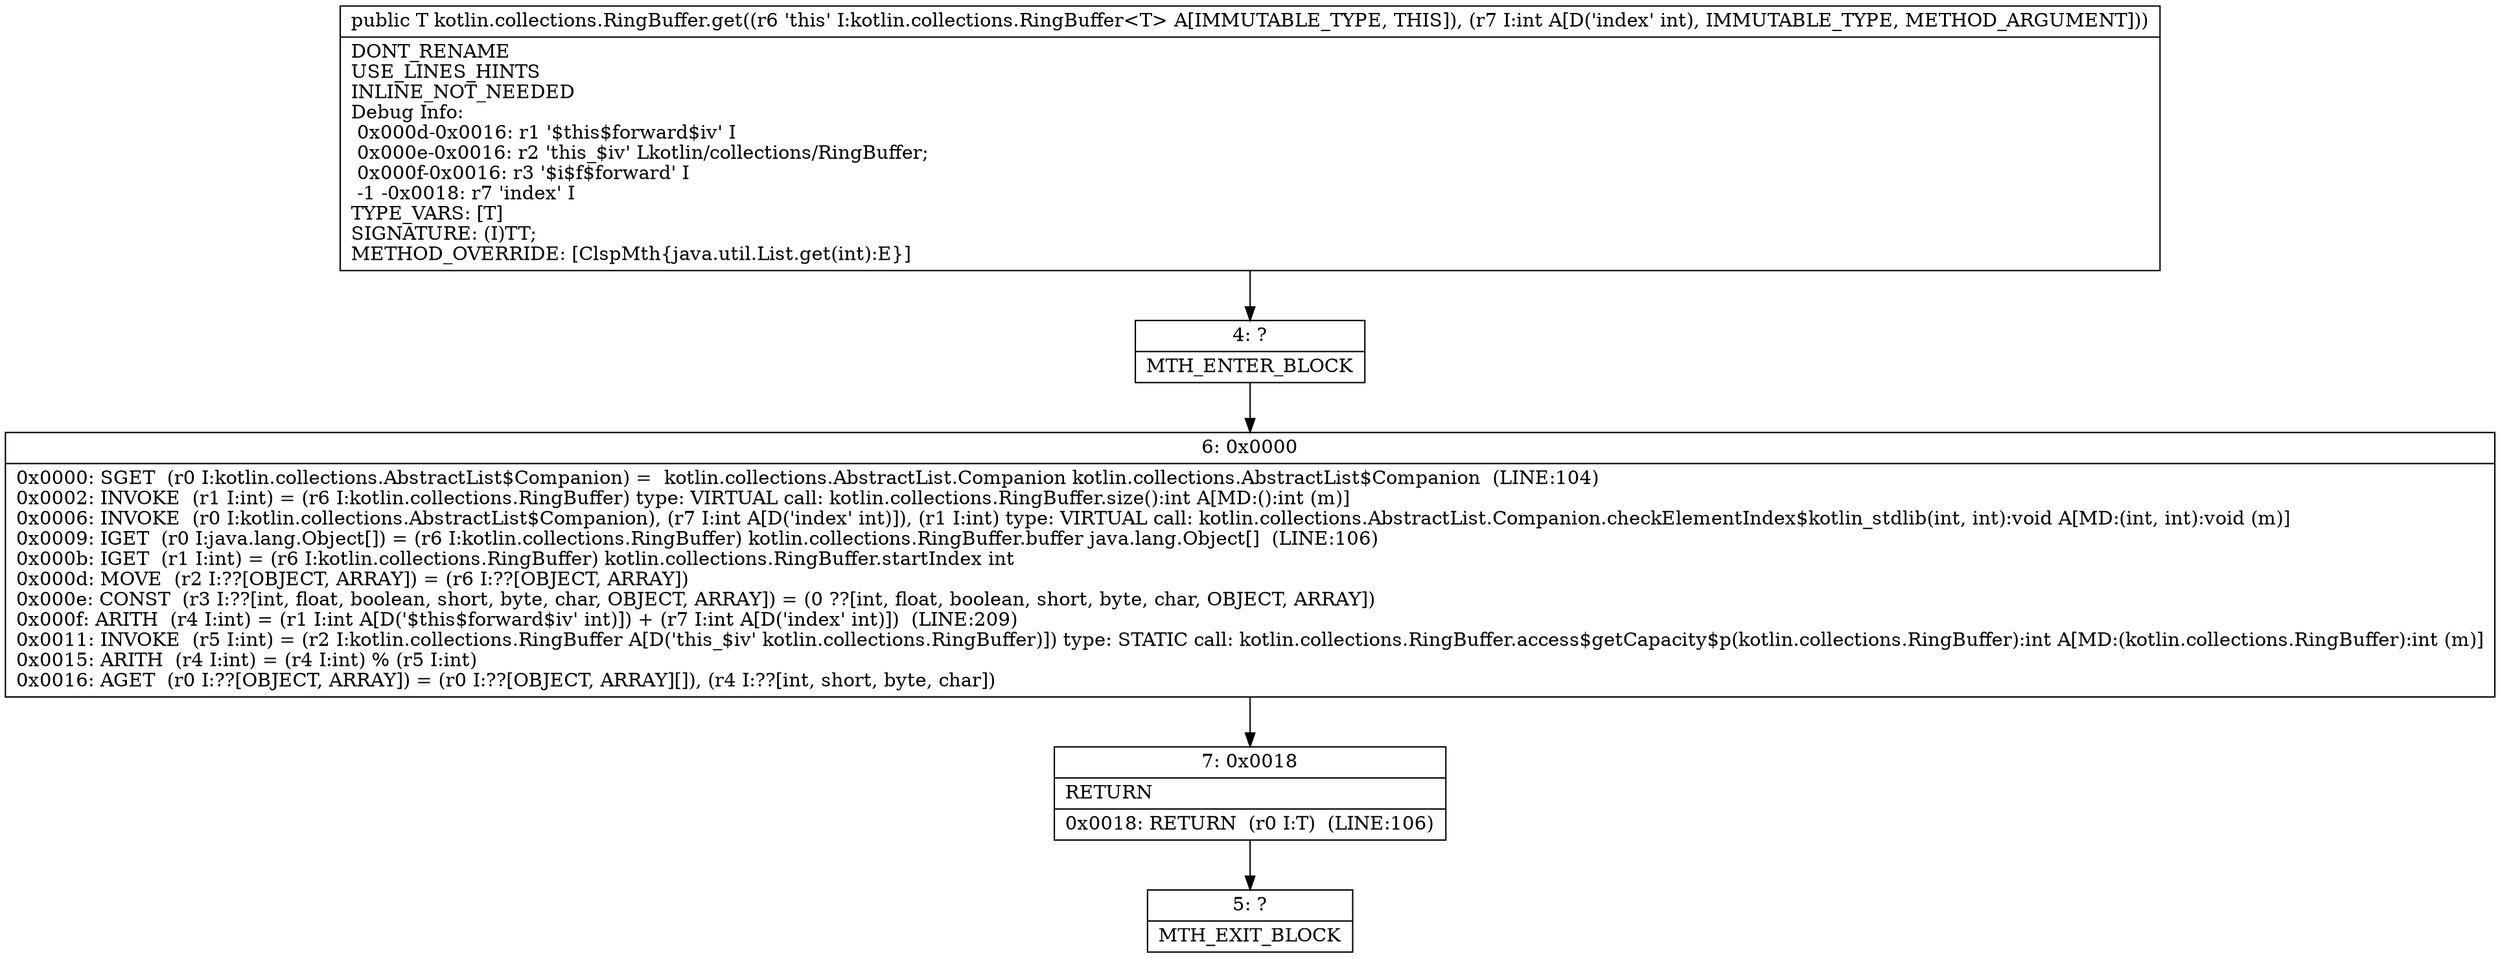 digraph "CFG forkotlin.collections.RingBuffer.get(I)Ljava\/lang\/Object;" {
Node_4 [shape=record,label="{4\:\ ?|MTH_ENTER_BLOCK\l}"];
Node_6 [shape=record,label="{6\:\ 0x0000|0x0000: SGET  (r0 I:kotlin.collections.AbstractList$Companion) =  kotlin.collections.AbstractList.Companion kotlin.collections.AbstractList$Companion  (LINE:104)\l0x0002: INVOKE  (r1 I:int) = (r6 I:kotlin.collections.RingBuffer) type: VIRTUAL call: kotlin.collections.RingBuffer.size():int A[MD:():int (m)]\l0x0006: INVOKE  (r0 I:kotlin.collections.AbstractList$Companion), (r7 I:int A[D('index' int)]), (r1 I:int) type: VIRTUAL call: kotlin.collections.AbstractList.Companion.checkElementIndex$kotlin_stdlib(int, int):void A[MD:(int, int):void (m)]\l0x0009: IGET  (r0 I:java.lang.Object[]) = (r6 I:kotlin.collections.RingBuffer) kotlin.collections.RingBuffer.buffer java.lang.Object[]  (LINE:106)\l0x000b: IGET  (r1 I:int) = (r6 I:kotlin.collections.RingBuffer) kotlin.collections.RingBuffer.startIndex int \l0x000d: MOVE  (r2 I:??[OBJECT, ARRAY]) = (r6 I:??[OBJECT, ARRAY]) \l0x000e: CONST  (r3 I:??[int, float, boolean, short, byte, char, OBJECT, ARRAY]) = (0 ??[int, float, boolean, short, byte, char, OBJECT, ARRAY]) \l0x000f: ARITH  (r4 I:int) = (r1 I:int A[D('$this$forward$iv' int)]) + (r7 I:int A[D('index' int)])  (LINE:209)\l0x0011: INVOKE  (r5 I:int) = (r2 I:kotlin.collections.RingBuffer A[D('this_$iv' kotlin.collections.RingBuffer)]) type: STATIC call: kotlin.collections.RingBuffer.access$getCapacity$p(kotlin.collections.RingBuffer):int A[MD:(kotlin.collections.RingBuffer):int (m)]\l0x0015: ARITH  (r4 I:int) = (r4 I:int) % (r5 I:int) \l0x0016: AGET  (r0 I:??[OBJECT, ARRAY]) = (r0 I:??[OBJECT, ARRAY][]), (r4 I:??[int, short, byte, char]) \l}"];
Node_7 [shape=record,label="{7\:\ 0x0018|RETURN\l|0x0018: RETURN  (r0 I:T)  (LINE:106)\l}"];
Node_5 [shape=record,label="{5\:\ ?|MTH_EXIT_BLOCK\l}"];
MethodNode[shape=record,label="{public T kotlin.collections.RingBuffer.get((r6 'this' I:kotlin.collections.RingBuffer\<T\> A[IMMUTABLE_TYPE, THIS]), (r7 I:int A[D('index' int), IMMUTABLE_TYPE, METHOD_ARGUMENT]))  | DONT_RENAME\lUSE_LINES_HINTS\lINLINE_NOT_NEEDED\lDebug Info:\l  0x000d\-0x0016: r1 '$this$forward$iv' I\l  0x000e\-0x0016: r2 'this_$iv' Lkotlin\/collections\/RingBuffer;\l  0x000f\-0x0016: r3 '$i$f$forward' I\l  \-1 \-0x0018: r7 'index' I\lTYPE_VARS: [T]\lSIGNATURE: (I)TT;\lMETHOD_OVERRIDE: [ClspMth\{java.util.List.get(int):E\}]\l}"];
MethodNode -> Node_4;Node_4 -> Node_6;
Node_6 -> Node_7;
Node_7 -> Node_5;
}

